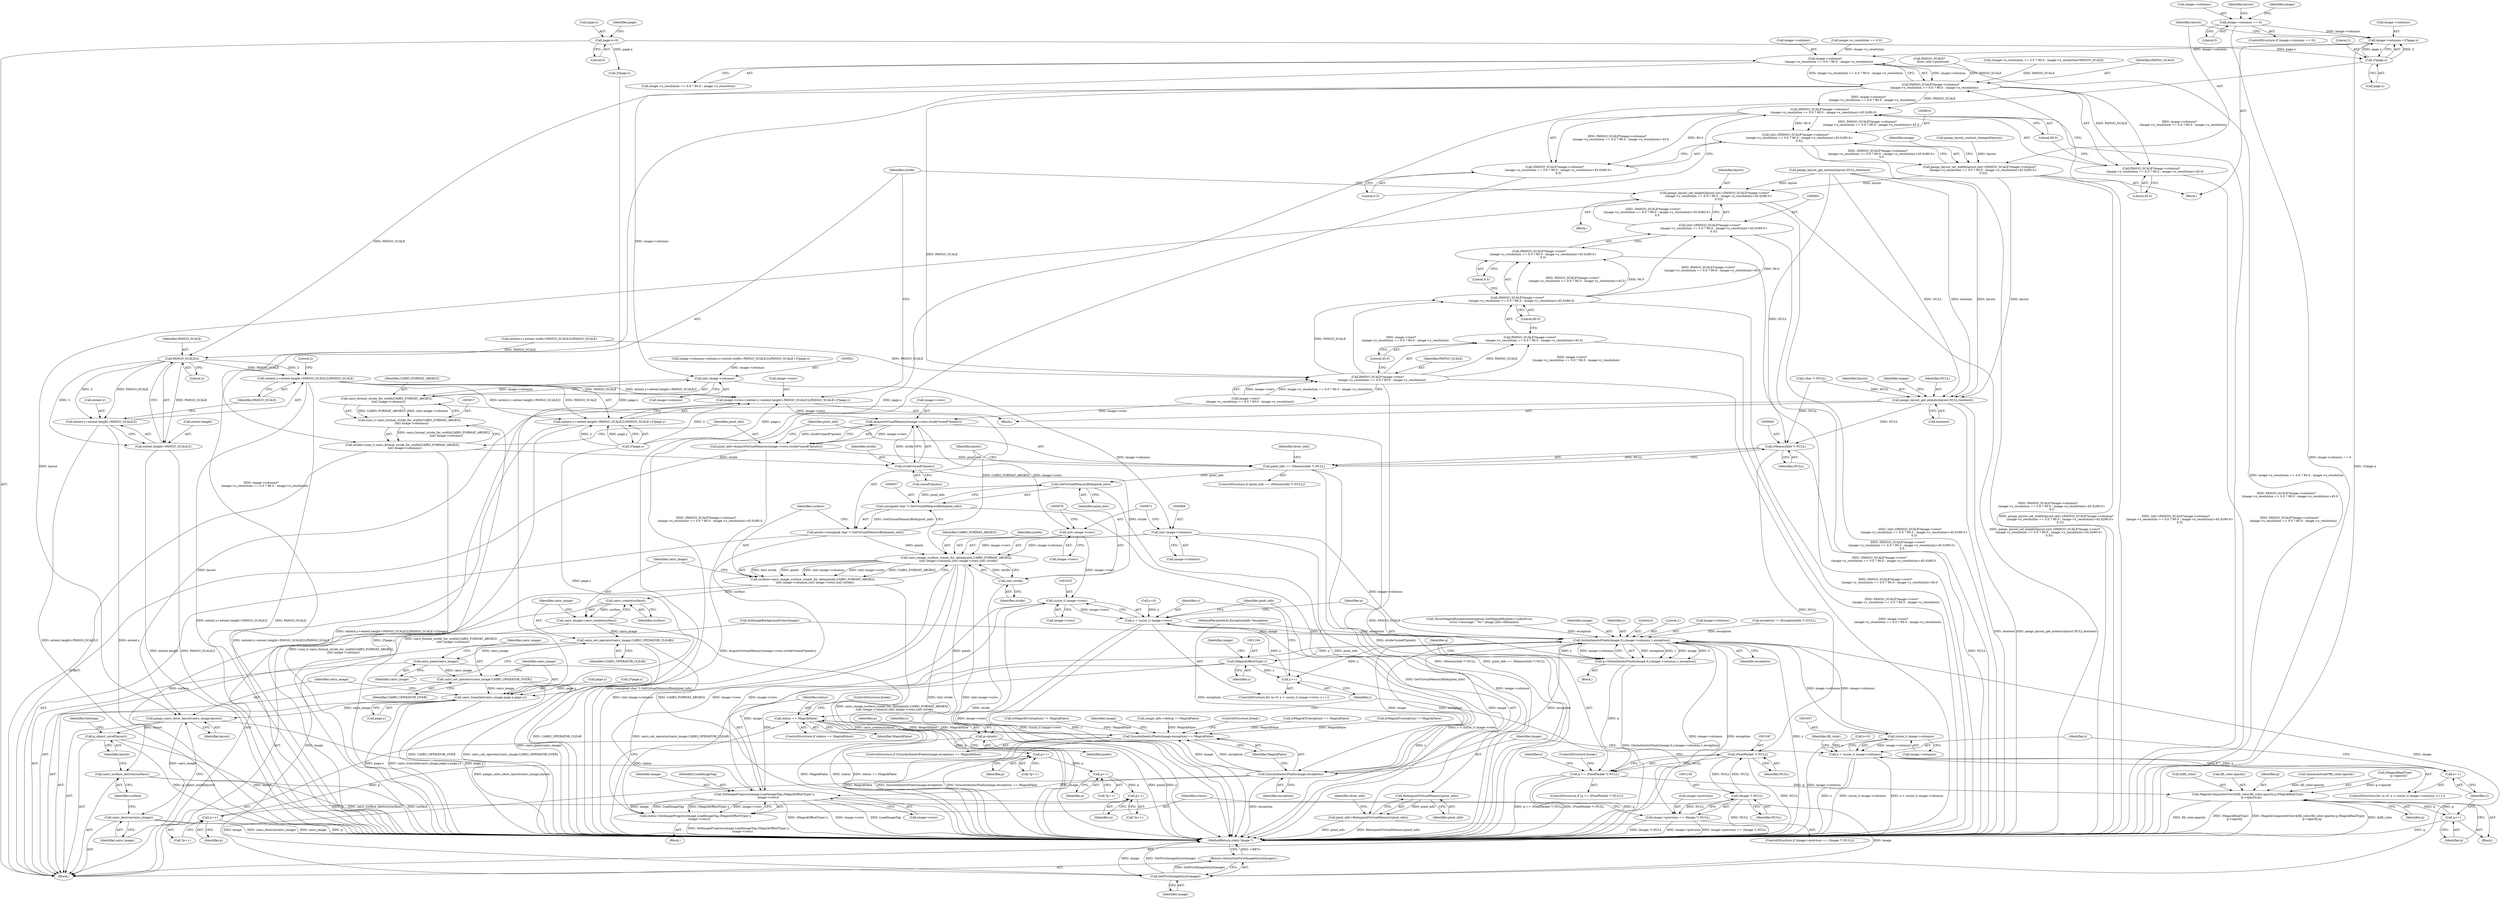 digraph "0_ImageMagick_f6e9d0d9955e85bdd7540b251cd50d598dacc5e6_42@pointer" {
"1000807" [label="(Call,image->columns-=2*page.x)"];
"1000811" [label="(Call,2*page.x)"];
"1000744" [label="(Call,page.x=0)"];
"1000771" [label="(Call,image->columns == 0)"];
"1000825" [label="(Call,image->columns*\n        (image->x_resolution == 0.0 ? 90.0 : image->x_resolution))"];
"1000823" [label="(Call,PANGO_SCALE*image->columns*\n        (image->x_resolution == 0.0 ? 90.0 : image->x_resolution))"];
"1000821" [label="(Call,(PANGO_SCALE*image->columns*\n        (image->x_resolution == 0.0 ? 90.0 : image->x_resolution)+45.0)/90.0)"];
"1000818" [label="(Call,(int) ((PANGO_SCALE*image->columns*\n        (image->x_resolution == 0.0 ? 90.0 : image->x_resolution)+45.0)/90.0+\n        0.5))"];
"1000816" [label="(Call,pango_layout_set_width(layout,(int) ((PANGO_SCALE*image->columns*\n        (image->x_resolution == 0.0 ? 90.0 : image->x_resolution)+45.0)/90.0+\n        0.5)))"];
"1000849" [label="(Call,pango_layout_get_extents(layout,NULL,&extent))"];
"1000939" [label="(Call,(MemoryInfo *) NULL)"];
"1000937" [label="(Call,pixel_info == (MemoryInfo *) NULL)"];
"1000958" [label="(Call,GetVirtualMemoryBlob(pixel_info))"];
"1000956" [label="(Call,(unsigned char *) GetVirtualMemoryBlob(pixel_info))"];
"1000954" [label="(Call,pixels=(unsigned char *) GetVirtualMemoryBlob(pixel_info))"];
"1000962" [label="(Call,cairo_image_surface_create_for_data(pixels,CAIRO_FORMAT_ARGB32,\n    (int) image->columns,(int) image->rows,(int) stride))"];
"1000960" [label="(Call,surface=cairo_image_surface_create_for_data(pixels,CAIRO_FORMAT_ARGB32,\n    (int) image->columns,(int) image->rows,(int) stride))"];
"1000980" [label="(Call,cairo_create(surface))"];
"1000978" [label="(Call,cairo_image=cairo_create(surface))"];
"1000982" [label="(Call,cairo_set_operator(cairo_image,CAIRO_OPERATOR_CLEAR))"];
"1000985" [label="(Call,cairo_paint(cairo_image))"];
"1000987" [label="(Call,cairo_set_operator(cairo_image,CAIRO_OPERATOR_OVER))"];
"1000990" [label="(Call,cairo_translate(cairo_image,page.x,page.y))"];
"1000998" [label="(Call,pango_cairo_show_layout(cairo_image,layout))"];
"1001001" [label="(Call,cairo_destroy(cairo_image))"];
"1001005" [label="(Call,g_object_unref(layout))"];
"1001003" [label="(Call,cairo_surface_destroy(surface))"];
"1001013" [label="(Call,p=pixels)"];
"1001071" [label="(Call,p++)"];
"1001079" [label="(Call,p++)"];
"1001087" [label="(Call,p++)"];
"1001097" [label="(Call,p++)"];
"1001176" [label="(Call,RelinquishVirtualMemory(pixel_info))"];
"1001174" [label="(Call,pixel_info=RelinquishVirtualMemory(pixel_info))"];
"1001046" [label="(Call,(PixelPacket *) NULL)"];
"1001044" [label="(Call,q == (PixelPacket *) NULL)"];
"1001127" [label="(Call,MagickCompositeOver(&fill_color,fill_color.opacity,q,(MagickRealType)\n        q->opacity,q))"];
"1001140" [label="(Call,q++)"];
"1001154" [label="(Call,(Image *) NULL)"];
"1001150" [label="(Call,image->previous == (Image *) NULL)"];
"1000888" [label="(Call,pango_layout_set_height(layout,(int) ((PANGO_SCALE*image->rows*\n         (image->y_resolution == 0.0 ? 90.0 : image->y_resolution)+45.0)/90.0+\n         0.5)))"];
"1000820" [label="(Call,(PANGO_SCALE*image->columns*\n        (image->x_resolution == 0.0 ? 90.0 : image->x_resolution)+45.0)/90.0+\n        0.5)"];
"1000822" [label="(Call,PANGO_SCALE*image->columns*\n        (image->x_resolution == 0.0 ? 90.0 : image->x_resolution)+45.0)"];
"1000868" [label="(Call,PANGO_SCALE/2)"];
"1000859" [label="(Call,(extent.y+extent.height+PANGO_SCALE/2)/PANGO_SCALE)"];
"1000854" [label="(Call,image->rows=(extent.y+extent.height+PANGO_SCALE/2)/PANGO_SCALE+2*page.y)"];
"1000927" [label="(Call,AcquireVirtualMemory(image->rows,stride*sizeof(*pixels)))"];
"1000925" [label="(Call,pixel_info=AcquireVirtualMemory(image->rows,stride*sizeof(*pixels)))"];
"1000970" [label="(Call,(int) image->rows)"];
"1001022" [label="(Call,(ssize_t) image->rows)"];
"1001020" [label="(Call,y < (ssize_t) image->rows)"];
"1001034" [label="(Call,GetAuthenticPixels(image,0,y,image->columns,1,exception))"];
"1001027" [label="(Call,y++)"];
"1001032" [label="(Call,q=GetAuthenticPixels(image,0,y,image->columns,1,exception))"];
"1001056" [label="(Call,(ssize_t) image->columns)"];
"1001054" [label="(Call,x < (ssize_t) image->columns)"];
"1001061" [label="(Call,x++)"];
"1001144" [label="(Call,SyncAuthenticPixels(image,exception))"];
"1001143" [label="(Call,SyncAuthenticPixels(image,exception) == MagickFalse)"];
"1001170" [label="(Call,status == MagickFalse)"];
"1001160" [label="(Call,SetImageProgress(image,LoadImageTag,(MagickOffsetType) y,\n        image->rows))"];
"1001158" [label="(Call,status=SetImageProgress(image,LoadImageTag,(MagickOffsetType) y,\n        image->rows))"];
"1001187" [label="(Call,GetFirstImageInList(image))"];
"1001186" [label="(Return,return(GetFirstImageInList(image));)"];
"1001163" [label="(Call,(MagickOffsetType) y)"];
"1000858" [label="(Call,(extent.y+extent.height+PANGO_SCALE/2)/PANGO_SCALE+2*page.y)"];
"1000860" [label="(Call,extent.y+extent.height+PANGO_SCALE/2)"];
"1000864" [label="(Call,extent.height+PANGO_SCALE/2)"];
"1000895" [label="(Call,PANGO_SCALE*image->rows*\n         (image->y_resolution == 0.0 ? 90.0 : image->y_resolution))"];
"1000893" [label="(Call,(PANGO_SCALE*image->rows*\n         (image->y_resolution == 0.0 ? 90.0 : image->y_resolution)+45.0)/90.0)"];
"1000890" [label="(Call,(int) ((PANGO_SCALE*image->rows*\n         (image->y_resolution == 0.0 ? 90.0 : image->y_resolution)+45.0)/90.0+\n         0.5))"];
"1000892" [label="(Call,(PANGO_SCALE*image->rows*\n         (image->y_resolution == 0.0 ? 90.0 : image->y_resolution)+45.0)/90.0+\n         0.5)"];
"1000894" [label="(Call,PANGO_SCALE*image->rows*\n         (image->y_resolution == 0.0 ? 90.0 : image->y_resolution)+45.0)"];
"1000920" [label="(Call,(int) image->columns)"];
"1000918" [label="(Call,cairo_format_stride_for_width(CAIRO_FORMAT_ARGB32,\n    (int) image->columns))"];
"1000916" [label="(Call,(size_t) cairo_format_stride_for_width(CAIRO_FORMAT_ARGB32,\n    (int) image->columns))"];
"1000914" [label="(Call,stride=(size_t) cairo_format_stride_for_width(CAIRO_FORMAT_ARGB32,\n    (int) image->columns))"];
"1000931" [label="(Call,stride*sizeof(*pixels))"];
"1000975" [label="(Call,(int) stride)"];
"1000965" [label="(Call,(int) image->columns)"];
"1000919" [label="(Identifier,CAIRO_FORMAT_ARGB32)"];
"1000977" [label="(Identifier,stride)"];
"1000509" [label="(Call,IsMagickTrue(option) != MagickFalse)"];
"1000990" [label="(Call,cairo_translate(cairo_image,page.x,page.y))"];
"1001006" [label="(Identifier,layout)"];
"1001159" [label="(Identifier,status)"];
"1000965" [label="(Call,(int) image->columns)"];
"1001098" [label="(Identifier,p)"];
"1001144" [label="(Call,SyncAuthenticPixels(image,exception))"];
"1001130" [label="(Call,fill_color.opacity)"];
"1000671" [label="(Call,PANGO_SCALE*\n        draw_info->pointsize)"];
"1000944" [label="(Identifier,draw_info)"];
"1000817" [label="(Identifier,layout)"];
"1001072" [label="(Identifier,p)"];
"1000858" [label="(Call,(extent.y+extent.height+PANGO_SCALE/2)/PANGO_SCALE+2*page.y)"];
"1000839" [label="(Literal,45.0)"];
"1000855" [label="(Call,image->rows)"];
"1000920" [label="(Call,(int) image->columns)"];
"1000861" [label="(Call,extent.y)"];
"1000726" [label="(Call,ThrowMagickException(exception,GetMagickModule(),CoderError,\n          error->message,\"`%s'\",image_info->filename))"];
"1001171" [label="(Identifier,status)"];
"1001161" [label="(Identifier,image)"];
"1001177" [label="(Identifier,pixel_info)"];
"1001175" [label="(Identifier,pixel_info)"];
"1001078" [label="(Call,*p++)"];
"1000850" [label="(Identifier,layout)"];
"1000982" [label="(Call,cairo_set_operator(cairo_image,CAIRO_OPERATOR_CLEAR))"];
"1000992" [label="(Call,page.x)"];
"1000822" [label="(Call,PANGO_SCALE*image->columns*\n        (image->x_resolution == 0.0 ? 90.0 : image->x_resolution)+45.0)"];
"1000956" [label="(Call,(unsigned char *) GetVirtualMemoryBlob(pixel_info))"];
"1000818" [label="(Call,(int) ((PANGO_SCALE*image->columns*\n        (image->x_resolution == 0.0 ? 90.0 : image->x_resolution)+45.0)/90.0+\n        0.5))"];
"1000958" [label="(Call,GetVirtualMemoryBlob(pixel_info))"];
"1001002" [label="(Identifier,cairo_image)"];
"1001063" [label="(Block,)"];
"1000893" [label="(Call,(PANGO_SCALE*image->rows*\n         (image->y_resolution == 0.0 ? 90.0 : image->y_resolution)+45.0)/90.0)"];
"1001035" [label="(Identifier,image)"];
"1000800" [label="(Call,2*page.x)"];
"1000821" [label="(Call,(PANGO_SCALE*image->columns*\n        (image->x_resolution == 0.0 ? 90.0 : image->x_resolution)+45.0)/90.0)"];
"1000985" [label="(Call,cairo_paint(cairo_image))"];
"1000873" [label="(Literal,2)"];
"1001157" [label="(Block,)"];
"1001046" [label="(Call,(PixelPacket *) NULL)"];
"1001133" [label="(Identifier,q)"];
"1000811" [label="(Call,2*page.x)"];
"1001024" [label="(Call,image->rows)"];
"1001014" [label="(Identifier,p)"];
"1001013" [label="(Call,p=pixels)"];
"1000772" [label="(Call,image->columns)"];
"1001037" [label="(Identifier,y)"];
"1001140" [label="(Call,q++)"];
"1000983" [label="(Identifier,cairo_image)"];
"1000922" [label="(Call,image->columns)"];
"1000897" [label="(Call,image->rows*\n         (image->y_resolution == 0.0 ? 90.0 : image->y_resolution))"];
"1001142" [label="(ControlStructure,if (SyncAuthenticPixels(image,exception) == MagickFalse))"];
"1001170" [label="(Call,status == MagickFalse)"];
"1001179" [label="(Identifier,draw_info)"];
"1001166" [label="(Call,image->rows)"];
"1001103" [label="(Call,QuantumScale*fill_color.opacity)"];
"1000911" [label="(Literal,45.0)"];
"1001160" [label="(Call,SetImageProgress(image,LoadImageTag,(MagickOffsetType) y,\n        image->rows))"];
"1000962" [label="(Call,cairo_image_surface_create_for_data(pixels,CAIRO_FORMAT_ARGB32,\n    (int) image->columns,(int) image->rows,(int) stride))"];
"1001021" [label="(Identifier,y)"];
"1001036" [label="(Literal,0)"];
"1001020" [label="(Call,y < (ssize_t) image->rows)"];
"1001096" [label="(Call,*p++)"];
"1000890" [label="(Call,(int) ((PANGO_SCALE*image->rows*\n         (image->y_resolution == 0.0 ? 90.0 : image->y_resolution)+45.0)/90.0+\n         0.5))"];
"1000967" [label="(Call,image->columns)"];
"1001151" [label="(Call,image->previous)"];
"1000883" [label="(Call,2*page.y)"];
"1001022" [label="(Call,(ssize_t) image->rows)"];
"1000787" [label="(Call,(extent.x+extent.width+PANGO_SCALE/2)/PANGO_SCALE)"];
"1000816" [label="(Call,pango_layout_set_width(layout,(int) ((PANGO_SCALE*image->columns*\n        (image->x_resolution == 0.0 ? 90.0 : image->x_resolution)+45.0)/90.0+\n        0.5)))"];
"1001011" [label="(Call,SetImageBackgroundColor(image))"];
"1001052" [label="(Identifier,x)"];
"1000918" [label="(Call,cairo_format_stride_for_width(CAIRO_FORMAT_ARGB32,\n    (int) image->columns))"];
"1000848" [label="(Block,)"];
"1001008" [label="(Identifier,fontmap)"];
"1000955" [label="(Identifier,pixels)"];
"1001087" [label="(Call,p++)"];
"1001049" [label="(ControlStructure,break;)"];
"1001186" [label="(Return,return(GetFirstImageInList(image));)"];
"1000964" [label="(Identifier,CAIRO_FORMAT_ARGB32)"];
"1000872" [label="(Call,2*page.y)"];
"1001051" [label="(Call,x=0)"];
"1000925" [label="(Call,pixel_info=AcquireVirtualMemory(image->rows,stride*sizeof(*pixels)))"];
"1000852" [label="(Call,&extent)"];
"1000959" [label="(Identifier,pixel_info)"];
"1001172" [label="(Identifier,MagickFalse)"];
"1000869" [label="(Identifier,PANGO_SCALE)"];
"1001079" [label="(Call,p++)"];
"1001174" [label="(Call,pixel_info=RelinquishVirtualMemory(pixel_info))"];
"1001018" [label="(Identifier,y)"];
"1000933" [label="(Call,sizeof(*pixels))"];
"1000807" [label="(Call,image->columns-=2*page.x)"];
"1001134" [label="(Call,(MagickRealType)\n        q->opacity)"];
"1000778" [label="(Identifier,layout)"];
"1000830" [label="(Call,image->x_resolution == 0.0)"];
"1000748" [label="(Literal,0)"];
"1000889" [label="(Identifier,layout)"];
"1000854" [label="(Call,image->rows=(extent.y+extent.height+PANGO_SCALE/2)/PANGO_SCALE+2*page.y)"];
"1000941" [label="(Identifier,NULL)"];
"1000926" [label="(Identifier,pixel_info)"];
"1000914" [label="(Call,stride=(size_t) cairo_format_stride_for_width(CAIRO_FORMAT_ARGB32,\n    (int) image->columns))"];
"1001187" [label="(Call,GetFirstImageInList(image))"];
"1000849" [label="(Call,pango_layout_get_extents(layout,NULL,&extent))"];
"1000987" [label="(Call,cairo_set_operator(cairo_image,CAIRO_OPERATOR_OVER))"];
"1001028" [label="(Identifier,y)"];
"1000845" [label="(Identifier,image)"];
"1000859" [label="(Call,(extent.y+extent.height+PANGO_SCALE/2)/PANGO_SCALE)"];
"1000894" [label="(Call,PANGO_SCALE*image->rows*\n         (image->y_resolution == 0.0 ? 90.0 : image->y_resolution)+45.0)"];
"1000870" [label="(Literal,2)"];
"1001080" [label="(Identifier,p)"];
"1000961" [label="(Identifier,surface)"];
"1001165" [label="(Identifier,y)"];
"1000490" [label="(Call,IsMagickTrue(option) != MagickFalse)"];
"1000771" [label="(Call,image->columns == 0)"];
"1000938" [label="(Identifier,pixel_info)"];
"1001062" [label="(Identifier,x)"];
"1000936" [label="(ControlStructure,if (pixel_info == (MemoryInfo *) NULL))"];
"1001033" [label="(Identifier,q)"];
"1000813" [label="(Call,page.x)"];
"1000998" [label="(Call,pango_cairo_show_layout(cairo_image,layout))"];
"1001147" [label="(Identifier,MagickFalse)"];
"1001003" [label="(Call,cairo_surface_destroy(surface))"];
"1001163" [label="(Call,(MagickOffsetType) y)"];
"1001189" [label="(MethodReturn,static Image *)"];
"1001152" [label="(Identifier,image)"];
"1000840" [label="(Literal,90.0)"];
"1000111" [label="(MethodParameterIn,ExceptionInfo *exception)"];
"1001004" [label="(Identifier,surface)"];
"1000856" [label="(Identifier,image)"];
"1001050" [label="(ControlStructure,for (x=0; x < (ssize_t) image->columns; x++))"];
"1000963" [label="(Identifier,pixels)"];
"1000742" [label="(Call,pango_layout_context_changed(layout))"];
"1001150" [label="(Call,image->previous == (Image *) NULL)"];
"1000995" [label="(Call,page.y)"];
"1001067" [label="(Identifier,fill_color)"];
"1001055" [label="(Identifier,x)"];
"1000915" [label="(Identifier,stride)"];
"1001146" [label="(Identifier,exception)"];
"1001058" [label="(Call,image->columns)"];
"1000829" [label="(Call,image->x_resolution == 0.0 ? 90.0 : image->x_resolution)"];
"1000984" [label="(Identifier,CAIRO_OPERATOR_CLEAR)"];
"1000148" [label="(Call,image_info->debug != MagickFalse)"];
"1001045" [label="(Identifier,q)"];
"1000777" [label="(Call,pango_layout_get_extents(layout,NULL,&extent))"];
"1000782" [label="(Call,image->columns=(extent.x+extent.width+PANGO_SCALE/2)/PANGO_SCALE+2*page.x)"];
"1000939" [label="(Call,(MemoryInfo *) NULL)"];
"1000744" [label="(Call,page.x=0)"];
"1000888" [label="(Call,pango_layout_set_height(layout,(int) ((PANGO_SCALE*image->rows*\n         (image->y_resolution == 0.0 ? 90.0 : image->y_resolution)+45.0)/90.0+\n         0.5)))"];
"1000975" [label="(Call,(int) stride)"];
"1000826" [label="(Call,image->columns)"];
"1000860" [label="(Call,extent.y+extent.height+PANGO_SCALE/2)"];
"1000841" [label="(Literal,0.5)"];
"1000988" [label="(Identifier,cairo_image)"];
"1000931" [label="(Call,stride*sizeof(*pixels))"];
"1000937" [label="(Call,pixel_info == (MemoryInfo *) NULL)"];
"1001015" [label="(Identifier,pixels)"];
"1000999" [label="(Identifier,cairo_image)"];
"1000809" [label="(Identifier,image)"];
"1001128" [label="(Call,&fill_color)"];
"1000864" [label="(Call,extent.height+PANGO_SCALE/2)"];
"1001056" [label="(Call,(ssize_t) image->columns)"];
"1001048" [label="(Identifier,NULL)"];
"1000896" [label="(Identifier,PANGO_SCALE)"];
"1001176" [label="(Call,RelinquishVirtualMemory(pixel_info))"];
"1001041" [label="(Literal,1)"];
"1000932" [label="(Identifier,stride)"];
"1001054" [label="(Call,x < (ssize_t) image->columns)"];
"1001086" [label="(Call,*p++)"];
"1000745" [label="(Call,page.x)"];
"1001127" [label="(Call,MagickCompositeOver(&fill_color,fill_color.opacity,q,(MagickRealType)\n        q->opacity,q))"];
"1000825" [label="(Call,image->columns*\n        (image->x_resolution == 0.0 ? 90.0 : image->x_resolution))"];
"1001027" [label="(Call,y++)"];
"1001148" [label="(ControlStructure,break;)"];
"1001042" [label="(Identifier,exception)"];
"1000865" [label="(Call,extent.height)"];
"1000912" [label="(Literal,90.0)"];
"1001038" [label="(Call,image->columns)"];
"1000981" [label="(Identifier,surface)"];
"1000759" [label="(Call,(char *) NULL)"];
"1000916" [label="(Call,(size_t) cairo_format_stride_for_width(CAIRO_FORMAT_ARGB32,\n    (int) image->columns))"];
"1001061" [label="(Call,x++)"];
"1000989" [label="(Identifier,CAIRO_OPERATOR_OVER)"];
"1000972" [label="(Call,image->rows)"];
"1000913" [label="(Literal,0.5)"];
"1001141" [label="(Identifier,q)"];
"1000960" [label="(Call,surface=cairo_image_surface_create_for_data(pixels,CAIRO_FORMAT_ARGB32,\n    (int) image->columns,(int) image->rows,(int) stride))"];
"1001017" [label="(Call,y=0)"];
"1001034" [label="(Call,GetAuthenticPixels(image,0,y,image->columns,1,exception))"];
"1000576" [label="(Call,(image->x_resolution == 0.0 ? 90.0 : image->x_resolution)*PANGO_SCALE)"];
"1000868" [label="(Call,PANGO_SCALE/2)"];
"1001071" [label="(Call,p++)"];
"1001032" [label="(Call,q=GetAuthenticPixels(image,0,y,image->columns,1,exception))"];
"1000775" [label="(Literal,0)"];
"1000851" [label="(Identifier,NULL)"];
"1000694" [label="(Call,IsMagickTrue(option) == MagickFalse)"];
"1001169" [label="(ControlStructure,if (status == MagickFalse))"];
"1000970" [label="(Call,(int) image->rows)"];
"1001156" [label="(Identifier,NULL)"];
"1000751" [label="(Identifier,page)"];
"1000871" [label="(Identifier,PANGO_SCALE)"];
"1001158" [label="(Call,status=SetImageProgress(image,LoadImageTag,(MagickOffsetType) y,\n        image->rows))"];
"1000824" [label="(Identifier,PANGO_SCALE)"];
"1001005" [label="(Call,g_object_unref(layout))"];
"1000820" [label="(Call,(PANGO_SCALE*image->columns*\n        (image->x_resolution == 0.0 ? 90.0 : image->x_resolution)+45.0)/90.0+\n        0.5)"];
"1001029" [label="(Block,)"];
"1001001" [label="(Call,cairo_destroy(cairo_image))"];
"1001145" [label="(Identifier,image)"];
"1000954" [label="(Call,pixels=(unsigned char *) GetVirtualMemoryBlob(pixel_info))"];
"1000892" [label="(Call,(PANGO_SCALE*image->rows*\n         (image->y_resolution == 0.0 ? 90.0 : image->y_resolution)+45.0)/90.0+\n         0.5)"];
"1001088" [label="(Identifier,p)"];
"1001154" [label="(Call,(Image *) NULL)"];
"1001139" [label="(Identifier,q)"];
"1000878" [label="(Block,)"];
"1000895" [label="(Call,PANGO_SCALE*image->rows*\n         (image->y_resolution == 0.0 ? 90.0 : image->y_resolution))"];
"1000927" [label="(Call,AcquireVirtualMemory(image->rows,stride*sizeof(*pixels)))"];
"1001173" [label="(ControlStructure,break;)"];
"1000112" [label="(Block,)"];
"1000991" [label="(Identifier,cairo_image)"];
"1000986" [label="(Identifier,cairo_image)"];
"1001162" [label="(Identifier,LoadImageTag)"];
"1001097" [label="(Call,p++)"];
"1000163" [label="(Call,exception != (ExceptionInfo *) NULL)"];
"1001043" [label="(ControlStructure,if (q == (PixelPacket *) NULL))"];
"1000979" [label="(Identifier,cairo_image)"];
"1001000" [label="(Identifier,layout)"];
"1001016" [label="(ControlStructure,for (y=0; y < (ssize_t) image->rows; y++))"];
"1000808" [label="(Call,image->columns)"];
"1000806" [label="(Block,)"];
"1000823" [label="(Call,PANGO_SCALE*image->columns*\n        (image->x_resolution == 0.0 ? 90.0 : image->x_resolution))"];
"1001143" [label="(Call,SyncAuthenticPixels(image,exception) == MagickFalse)"];
"1000928" [label="(Call,image->rows)"];
"1000812" [label="(Literal,2)"];
"1000978" [label="(Call,cairo_image=cairo_create(surface))"];
"1001167" [label="(Identifier,image)"];
"1001188" [label="(Identifier,image)"];
"1001044" [label="(Call,q == (PixelPacket *) NULL)"];
"1001149" [label="(ControlStructure,if (image->previous == (Image *) NULL))"];
"1000980" [label="(Call,cairo_create(surface))"];
"1000770" [label="(ControlStructure,if (image->columns == 0))"];
"1001070" [label="(Call,*p++)"];
"1000807" -> "1000806"  [label="AST: "];
"1000807" -> "1000811"  [label="CFG: "];
"1000808" -> "1000807"  [label="AST: "];
"1000811" -> "1000807"  [label="AST: "];
"1000817" -> "1000807"  [label="CFG: "];
"1000807" -> "1001189"  [label="DDG: 2*page.x"];
"1000811" -> "1000807"  [label="DDG: 2"];
"1000811" -> "1000807"  [label="DDG: page.x"];
"1000771" -> "1000807"  [label="DDG: image->columns"];
"1000807" -> "1000825"  [label="DDG: image->columns"];
"1000811" -> "1000813"  [label="CFG: "];
"1000812" -> "1000811"  [label="AST: "];
"1000813" -> "1000811"  [label="AST: "];
"1000744" -> "1000811"  [label="DDG: page.x"];
"1000811" -> "1000990"  [label="DDG: page.x"];
"1000744" -> "1000112"  [label="AST: "];
"1000744" -> "1000748"  [label="CFG: "];
"1000745" -> "1000744"  [label="AST: "];
"1000748" -> "1000744"  [label="AST: "];
"1000751" -> "1000744"  [label="CFG: "];
"1000744" -> "1000800"  [label="DDG: page.x"];
"1000771" -> "1000770"  [label="AST: "];
"1000771" -> "1000775"  [label="CFG: "];
"1000772" -> "1000771"  [label="AST: "];
"1000775" -> "1000771"  [label="AST: "];
"1000778" -> "1000771"  [label="CFG: "];
"1000809" -> "1000771"  [label="CFG: "];
"1000771" -> "1001189"  [label="DDG: image->columns == 0"];
"1000825" -> "1000823"  [label="AST: "];
"1000825" -> "1000829"  [label="CFG: "];
"1000826" -> "1000825"  [label="AST: "];
"1000829" -> "1000825"  [label="AST: "];
"1000823" -> "1000825"  [label="CFG: "];
"1000825" -> "1001189"  [label="DDG: image->x_resolution == 0.0 ? 90.0 : image->x_resolution"];
"1000825" -> "1000823"  [label="DDG: image->columns"];
"1000825" -> "1000823"  [label="DDG: image->x_resolution == 0.0 ? 90.0 : image->x_resolution"];
"1000830" -> "1000825"  [label="DDG: image->x_resolution"];
"1000825" -> "1000920"  [label="DDG: image->columns"];
"1000823" -> "1000822"  [label="AST: "];
"1000824" -> "1000823"  [label="AST: "];
"1000839" -> "1000823"  [label="CFG: "];
"1000823" -> "1001189"  [label="DDG: image->columns*\n        (image->x_resolution == 0.0 ? 90.0 : image->x_resolution)"];
"1000823" -> "1000821"  [label="DDG: PANGO_SCALE"];
"1000823" -> "1000821"  [label="DDG: image->columns*\n        (image->x_resolution == 0.0 ? 90.0 : image->x_resolution)"];
"1000823" -> "1000822"  [label="DDG: PANGO_SCALE"];
"1000823" -> "1000822"  [label="DDG: image->columns*\n        (image->x_resolution == 0.0 ? 90.0 : image->x_resolution)"];
"1000671" -> "1000823"  [label="DDG: PANGO_SCALE"];
"1000576" -> "1000823"  [label="DDG: PANGO_SCALE"];
"1000823" -> "1000868"  [label="DDG: PANGO_SCALE"];
"1000823" -> "1000895"  [label="DDG: PANGO_SCALE"];
"1000821" -> "1000820"  [label="AST: "];
"1000821" -> "1000840"  [label="CFG: "];
"1000822" -> "1000821"  [label="AST: "];
"1000840" -> "1000821"  [label="AST: "];
"1000841" -> "1000821"  [label="CFG: "];
"1000821" -> "1001189"  [label="DDG: PANGO_SCALE*image->columns*\n        (image->x_resolution == 0.0 ? 90.0 : image->x_resolution)+45.0"];
"1000821" -> "1000818"  [label="DDG: PANGO_SCALE*image->columns*\n        (image->x_resolution == 0.0 ? 90.0 : image->x_resolution)+45.0"];
"1000821" -> "1000818"  [label="DDG: 90.0"];
"1000821" -> "1000820"  [label="DDG: PANGO_SCALE*image->columns*\n        (image->x_resolution == 0.0 ? 90.0 : image->x_resolution)+45.0"];
"1000821" -> "1000820"  [label="DDG: 90.0"];
"1000818" -> "1000816"  [label="AST: "];
"1000818" -> "1000820"  [label="CFG: "];
"1000819" -> "1000818"  [label="AST: "];
"1000820" -> "1000818"  [label="AST: "];
"1000816" -> "1000818"  [label="CFG: "];
"1000818" -> "1001189"  [label="DDG: (PANGO_SCALE*image->columns*\n        (image->x_resolution == 0.0 ? 90.0 : image->x_resolution)+45.0)/90.0+\n        0.5"];
"1000818" -> "1000816"  [label="DDG: (PANGO_SCALE*image->columns*\n        (image->x_resolution == 0.0 ? 90.0 : image->x_resolution)+45.0)/90.0+\n        0.5"];
"1000816" -> "1000806"  [label="AST: "];
"1000817" -> "1000816"  [label="AST: "];
"1000845" -> "1000816"  [label="CFG: "];
"1000816" -> "1001189"  [label="DDG: pango_layout_set_width(layout,(int) ((PANGO_SCALE*image->columns*\n        (image->x_resolution == 0.0 ? 90.0 : image->x_resolution)+45.0)/90.0+\n        0.5))"];
"1000816" -> "1001189"  [label="DDG: (int) ((PANGO_SCALE*image->columns*\n        (image->x_resolution == 0.0 ? 90.0 : image->x_resolution)+45.0)/90.0+\n        0.5)"];
"1000742" -> "1000816"  [label="DDG: layout"];
"1000816" -> "1000849"  [label="DDG: layout"];
"1000816" -> "1000888"  [label="DDG: layout"];
"1000849" -> "1000848"  [label="AST: "];
"1000849" -> "1000852"  [label="CFG: "];
"1000850" -> "1000849"  [label="AST: "];
"1000851" -> "1000849"  [label="AST: "];
"1000852" -> "1000849"  [label="AST: "];
"1000856" -> "1000849"  [label="CFG: "];
"1000849" -> "1001189"  [label="DDG: pango_layout_get_extents(layout,NULL,&extent)"];
"1000849" -> "1001189"  [label="DDG: &extent"];
"1000777" -> "1000849"  [label="DDG: layout"];
"1000777" -> "1000849"  [label="DDG: NULL"];
"1000777" -> "1000849"  [label="DDG: &extent"];
"1000759" -> "1000849"  [label="DDG: NULL"];
"1000849" -> "1000939"  [label="DDG: NULL"];
"1000849" -> "1000998"  [label="DDG: layout"];
"1000939" -> "1000937"  [label="AST: "];
"1000939" -> "1000941"  [label="CFG: "];
"1000940" -> "1000939"  [label="AST: "];
"1000941" -> "1000939"  [label="AST: "];
"1000937" -> "1000939"  [label="CFG: "];
"1000939" -> "1001189"  [label="DDG: NULL"];
"1000939" -> "1000937"  [label="DDG: NULL"];
"1000759" -> "1000939"  [label="DDG: NULL"];
"1000777" -> "1000939"  [label="DDG: NULL"];
"1000939" -> "1001046"  [label="DDG: NULL"];
"1000937" -> "1000936"  [label="AST: "];
"1000938" -> "1000937"  [label="AST: "];
"1000944" -> "1000937"  [label="CFG: "];
"1000955" -> "1000937"  [label="CFG: "];
"1000937" -> "1001189"  [label="DDG: (MemoryInfo *) NULL"];
"1000937" -> "1001189"  [label="DDG: pixel_info == (MemoryInfo *) NULL"];
"1000925" -> "1000937"  [label="DDG: pixel_info"];
"1000937" -> "1000958"  [label="DDG: pixel_info"];
"1000958" -> "1000956"  [label="AST: "];
"1000958" -> "1000959"  [label="CFG: "];
"1000959" -> "1000958"  [label="AST: "];
"1000956" -> "1000958"  [label="CFG: "];
"1000958" -> "1000956"  [label="DDG: pixel_info"];
"1000958" -> "1001176"  [label="DDG: pixel_info"];
"1000956" -> "1000954"  [label="AST: "];
"1000957" -> "1000956"  [label="AST: "];
"1000954" -> "1000956"  [label="CFG: "];
"1000956" -> "1001189"  [label="DDG: GetVirtualMemoryBlob(pixel_info)"];
"1000956" -> "1000954"  [label="DDG: GetVirtualMemoryBlob(pixel_info)"];
"1000954" -> "1000112"  [label="AST: "];
"1000955" -> "1000954"  [label="AST: "];
"1000961" -> "1000954"  [label="CFG: "];
"1000954" -> "1001189"  [label="DDG: (unsigned char *) GetVirtualMemoryBlob(pixel_info)"];
"1000954" -> "1000962"  [label="DDG: pixels"];
"1000962" -> "1000960"  [label="AST: "];
"1000962" -> "1000975"  [label="CFG: "];
"1000963" -> "1000962"  [label="AST: "];
"1000964" -> "1000962"  [label="AST: "];
"1000965" -> "1000962"  [label="AST: "];
"1000970" -> "1000962"  [label="AST: "];
"1000975" -> "1000962"  [label="AST: "];
"1000960" -> "1000962"  [label="CFG: "];
"1000962" -> "1001189"  [label="DDG: (int) image->columns"];
"1000962" -> "1001189"  [label="DDG: CAIRO_FORMAT_ARGB32"];
"1000962" -> "1001189"  [label="DDG: (int) stride"];
"1000962" -> "1001189"  [label="DDG: (int) image->rows"];
"1000962" -> "1000960"  [label="DDG: (int) stride"];
"1000962" -> "1000960"  [label="DDG: pixels"];
"1000962" -> "1000960"  [label="DDG: (int) image->columns"];
"1000962" -> "1000960"  [label="DDG: (int) image->rows"];
"1000962" -> "1000960"  [label="DDG: CAIRO_FORMAT_ARGB32"];
"1000918" -> "1000962"  [label="DDG: CAIRO_FORMAT_ARGB32"];
"1000965" -> "1000962"  [label="DDG: image->columns"];
"1000970" -> "1000962"  [label="DDG: image->rows"];
"1000975" -> "1000962"  [label="DDG: stride"];
"1000962" -> "1001013"  [label="DDG: pixels"];
"1000960" -> "1000112"  [label="AST: "];
"1000961" -> "1000960"  [label="AST: "];
"1000979" -> "1000960"  [label="CFG: "];
"1000960" -> "1001189"  [label="DDG: cairo_image_surface_create_for_data(pixels,CAIRO_FORMAT_ARGB32,\n    (int) image->columns,(int) image->rows,(int) stride)"];
"1000960" -> "1000980"  [label="DDG: surface"];
"1000980" -> "1000978"  [label="AST: "];
"1000980" -> "1000981"  [label="CFG: "];
"1000981" -> "1000980"  [label="AST: "];
"1000978" -> "1000980"  [label="CFG: "];
"1000980" -> "1000978"  [label="DDG: surface"];
"1000980" -> "1001003"  [label="DDG: surface"];
"1000978" -> "1000112"  [label="AST: "];
"1000979" -> "1000978"  [label="AST: "];
"1000983" -> "1000978"  [label="CFG: "];
"1000978" -> "1001189"  [label="DDG: cairo_create(surface)"];
"1000978" -> "1000982"  [label="DDG: cairo_image"];
"1000982" -> "1000112"  [label="AST: "];
"1000982" -> "1000984"  [label="CFG: "];
"1000983" -> "1000982"  [label="AST: "];
"1000984" -> "1000982"  [label="AST: "];
"1000986" -> "1000982"  [label="CFG: "];
"1000982" -> "1001189"  [label="DDG: CAIRO_OPERATOR_CLEAR"];
"1000982" -> "1001189"  [label="DDG: cairo_set_operator(cairo_image,CAIRO_OPERATOR_CLEAR)"];
"1000982" -> "1000985"  [label="DDG: cairo_image"];
"1000985" -> "1000112"  [label="AST: "];
"1000985" -> "1000986"  [label="CFG: "];
"1000986" -> "1000985"  [label="AST: "];
"1000988" -> "1000985"  [label="CFG: "];
"1000985" -> "1001189"  [label="DDG: cairo_paint(cairo_image)"];
"1000985" -> "1000987"  [label="DDG: cairo_image"];
"1000987" -> "1000112"  [label="AST: "];
"1000987" -> "1000989"  [label="CFG: "];
"1000988" -> "1000987"  [label="AST: "];
"1000989" -> "1000987"  [label="AST: "];
"1000991" -> "1000987"  [label="CFG: "];
"1000987" -> "1001189"  [label="DDG: CAIRO_OPERATOR_OVER"];
"1000987" -> "1001189"  [label="DDG: cairo_set_operator(cairo_image,CAIRO_OPERATOR_OVER)"];
"1000987" -> "1000990"  [label="DDG: cairo_image"];
"1000990" -> "1000112"  [label="AST: "];
"1000990" -> "1000995"  [label="CFG: "];
"1000991" -> "1000990"  [label="AST: "];
"1000992" -> "1000990"  [label="AST: "];
"1000995" -> "1000990"  [label="AST: "];
"1000999" -> "1000990"  [label="CFG: "];
"1000990" -> "1001189"  [label="DDG: page.x"];
"1000990" -> "1001189"  [label="DDG: cairo_translate(cairo_image,page.x,page.y)"];
"1000990" -> "1001189"  [label="DDG: page.y"];
"1000800" -> "1000990"  [label="DDG: page.x"];
"1000872" -> "1000990"  [label="DDG: page.y"];
"1000883" -> "1000990"  [label="DDG: page.y"];
"1000990" -> "1000998"  [label="DDG: cairo_image"];
"1000998" -> "1000112"  [label="AST: "];
"1000998" -> "1001000"  [label="CFG: "];
"1000999" -> "1000998"  [label="AST: "];
"1001000" -> "1000998"  [label="AST: "];
"1001002" -> "1000998"  [label="CFG: "];
"1000998" -> "1001189"  [label="DDG: pango_cairo_show_layout(cairo_image,layout)"];
"1000888" -> "1000998"  [label="DDG: layout"];
"1000998" -> "1001001"  [label="DDG: cairo_image"];
"1000998" -> "1001005"  [label="DDG: layout"];
"1001001" -> "1000112"  [label="AST: "];
"1001001" -> "1001002"  [label="CFG: "];
"1001002" -> "1001001"  [label="AST: "];
"1001004" -> "1001001"  [label="CFG: "];
"1001001" -> "1001189"  [label="DDG: cairo_destroy(cairo_image)"];
"1001001" -> "1001189"  [label="DDG: cairo_image"];
"1001005" -> "1000112"  [label="AST: "];
"1001005" -> "1001006"  [label="CFG: "];
"1001006" -> "1001005"  [label="AST: "];
"1001008" -> "1001005"  [label="CFG: "];
"1001005" -> "1001189"  [label="DDG: g_object_unref(layout)"];
"1001005" -> "1001189"  [label="DDG: layout"];
"1001003" -> "1000112"  [label="AST: "];
"1001003" -> "1001004"  [label="CFG: "];
"1001004" -> "1001003"  [label="AST: "];
"1001006" -> "1001003"  [label="CFG: "];
"1001003" -> "1001189"  [label="DDG: cairo_surface_destroy(surface)"];
"1001003" -> "1001189"  [label="DDG: surface"];
"1001013" -> "1000112"  [label="AST: "];
"1001013" -> "1001015"  [label="CFG: "];
"1001014" -> "1001013"  [label="AST: "];
"1001015" -> "1001013"  [label="AST: "];
"1001018" -> "1001013"  [label="CFG: "];
"1001013" -> "1001189"  [label="DDG: pixels"];
"1001013" -> "1001189"  [label="DDG: p"];
"1001013" -> "1001071"  [label="DDG: p"];
"1001071" -> "1001070"  [label="AST: "];
"1001071" -> "1001072"  [label="CFG: "];
"1001072" -> "1001071"  [label="AST: "];
"1001070" -> "1001071"  [label="CFG: "];
"1001097" -> "1001071"  [label="DDG: p"];
"1001071" -> "1001079"  [label="DDG: p"];
"1001079" -> "1001078"  [label="AST: "];
"1001079" -> "1001080"  [label="CFG: "];
"1001080" -> "1001079"  [label="AST: "];
"1001078" -> "1001079"  [label="CFG: "];
"1001079" -> "1001087"  [label="DDG: p"];
"1001087" -> "1001086"  [label="AST: "];
"1001087" -> "1001088"  [label="CFG: "];
"1001088" -> "1001087"  [label="AST: "];
"1001086" -> "1001087"  [label="CFG: "];
"1001087" -> "1001097"  [label="DDG: p"];
"1001097" -> "1001096"  [label="AST: "];
"1001097" -> "1001098"  [label="CFG: "];
"1001098" -> "1001097"  [label="AST: "];
"1001096" -> "1001097"  [label="CFG: "];
"1001097" -> "1001189"  [label="DDG: p"];
"1001176" -> "1001174"  [label="AST: "];
"1001176" -> "1001177"  [label="CFG: "];
"1001177" -> "1001176"  [label="AST: "];
"1001174" -> "1001176"  [label="CFG: "];
"1001176" -> "1001174"  [label="DDG: pixel_info"];
"1001174" -> "1000112"  [label="AST: "];
"1001175" -> "1001174"  [label="AST: "];
"1001179" -> "1001174"  [label="CFG: "];
"1001174" -> "1001189"  [label="DDG: RelinquishVirtualMemory(pixel_info)"];
"1001174" -> "1001189"  [label="DDG: pixel_info"];
"1001046" -> "1001044"  [label="AST: "];
"1001046" -> "1001048"  [label="CFG: "];
"1001047" -> "1001046"  [label="AST: "];
"1001048" -> "1001046"  [label="AST: "];
"1001044" -> "1001046"  [label="CFG: "];
"1001046" -> "1001189"  [label="DDG: NULL"];
"1001046" -> "1001044"  [label="DDG: NULL"];
"1001154" -> "1001046"  [label="DDG: NULL"];
"1001046" -> "1001154"  [label="DDG: NULL"];
"1001044" -> "1001043"  [label="AST: "];
"1001045" -> "1001044"  [label="AST: "];
"1001049" -> "1001044"  [label="CFG: "];
"1001052" -> "1001044"  [label="CFG: "];
"1001044" -> "1001189"  [label="DDG: q"];
"1001044" -> "1001189"  [label="DDG: q == (PixelPacket *) NULL"];
"1001044" -> "1001189"  [label="DDG: (PixelPacket *) NULL"];
"1001032" -> "1001044"  [label="DDG: q"];
"1001044" -> "1001127"  [label="DDG: q"];
"1001127" -> "1001063"  [label="AST: "];
"1001127" -> "1001139"  [label="CFG: "];
"1001128" -> "1001127"  [label="AST: "];
"1001130" -> "1001127"  [label="AST: "];
"1001133" -> "1001127"  [label="AST: "];
"1001134" -> "1001127"  [label="AST: "];
"1001139" -> "1001127"  [label="AST: "];
"1001141" -> "1001127"  [label="CFG: "];
"1001127" -> "1001189"  [label="DDG: fill_color.opacity"];
"1001127" -> "1001189"  [label="DDG: (MagickRealType)\n        q->opacity"];
"1001127" -> "1001189"  [label="DDG: MagickCompositeOver(&fill_color,fill_color.opacity,q,(MagickRealType)\n        q->opacity,q)"];
"1001127" -> "1001189"  [label="DDG: &fill_color"];
"1001103" -> "1001127"  [label="DDG: fill_color.opacity"];
"1001140" -> "1001127"  [label="DDG: q"];
"1001134" -> "1001127"  [label="DDG: q->opacity"];
"1001127" -> "1001140"  [label="DDG: q"];
"1001140" -> "1001063"  [label="AST: "];
"1001140" -> "1001141"  [label="CFG: "];
"1001141" -> "1001140"  [label="AST: "];
"1001062" -> "1001140"  [label="CFG: "];
"1001140" -> "1001189"  [label="DDG: q"];
"1001154" -> "1001150"  [label="AST: "];
"1001154" -> "1001156"  [label="CFG: "];
"1001155" -> "1001154"  [label="AST: "];
"1001156" -> "1001154"  [label="AST: "];
"1001150" -> "1001154"  [label="CFG: "];
"1001154" -> "1001189"  [label="DDG: NULL"];
"1001154" -> "1001150"  [label="DDG: NULL"];
"1001150" -> "1001149"  [label="AST: "];
"1001151" -> "1001150"  [label="AST: "];
"1001159" -> "1001150"  [label="CFG: "];
"1001028" -> "1001150"  [label="CFG: "];
"1001150" -> "1001189"  [label="DDG: (Image *) NULL"];
"1001150" -> "1001189"  [label="DDG: image->previous"];
"1001150" -> "1001189"  [label="DDG: image->previous == (Image *) NULL"];
"1000888" -> "1000878"  [label="AST: "];
"1000888" -> "1000890"  [label="CFG: "];
"1000889" -> "1000888"  [label="AST: "];
"1000890" -> "1000888"  [label="AST: "];
"1000915" -> "1000888"  [label="CFG: "];
"1000888" -> "1001189"  [label="DDG: (int) ((PANGO_SCALE*image->rows*\n         (image->y_resolution == 0.0 ? 90.0 : image->y_resolution)+45.0)/90.0+\n         0.5)"];
"1000888" -> "1001189"  [label="DDG: pango_layout_set_height(layout,(int) ((PANGO_SCALE*image->rows*\n         (image->y_resolution == 0.0 ? 90.0 : image->y_resolution)+45.0)/90.0+\n         0.5))"];
"1000777" -> "1000888"  [label="DDG: layout"];
"1000890" -> "1000888"  [label="DDG: (PANGO_SCALE*image->rows*\n         (image->y_resolution == 0.0 ? 90.0 : image->y_resolution)+45.0)/90.0+\n         0.5"];
"1000820" -> "1000841"  [label="CFG: "];
"1000841" -> "1000820"  [label="AST: "];
"1000820" -> "1001189"  [label="DDG: (PANGO_SCALE*image->columns*\n        (image->x_resolution == 0.0 ? 90.0 : image->x_resolution)+45.0)/90.0"];
"1000822" -> "1000839"  [label="CFG: "];
"1000839" -> "1000822"  [label="AST: "];
"1000840" -> "1000822"  [label="CFG: "];
"1000822" -> "1001189"  [label="DDG: PANGO_SCALE*image->columns*\n        (image->x_resolution == 0.0 ? 90.0 : image->x_resolution)"];
"1000868" -> "1000864"  [label="AST: "];
"1000868" -> "1000870"  [label="CFG: "];
"1000869" -> "1000868"  [label="AST: "];
"1000870" -> "1000868"  [label="AST: "];
"1000864" -> "1000868"  [label="CFG: "];
"1000868" -> "1000859"  [label="DDG: PANGO_SCALE"];
"1000868" -> "1000859"  [label="DDG: 2"];
"1000868" -> "1000860"  [label="DDG: PANGO_SCALE"];
"1000868" -> "1000860"  [label="DDG: 2"];
"1000868" -> "1000864"  [label="DDG: PANGO_SCALE"];
"1000868" -> "1000864"  [label="DDG: 2"];
"1000787" -> "1000868"  [label="DDG: PANGO_SCALE"];
"1000859" -> "1000858"  [label="AST: "];
"1000859" -> "1000871"  [label="CFG: "];
"1000860" -> "1000859"  [label="AST: "];
"1000871" -> "1000859"  [label="AST: "];
"1000873" -> "1000859"  [label="CFG: "];
"1000859" -> "1001189"  [label="DDG: PANGO_SCALE"];
"1000859" -> "1001189"  [label="DDG: extent.y+extent.height+PANGO_SCALE/2"];
"1000859" -> "1000854"  [label="DDG: extent.y+extent.height+PANGO_SCALE/2"];
"1000859" -> "1000854"  [label="DDG: PANGO_SCALE"];
"1000859" -> "1000858"  [label="DDG: extent.y+extent.height+PANGO_SCALE/2"];
"1000859" -> "1000858"  [label="DDG: PANGO_SCALE"];
"1000854" -> "1000848"  [label="AST: "];
"1000854" -> "1000858"  [label="CFG: "];
"1000855" -> "1000854"  [label="AST: "];
"1000858" -> "1000854"  [label="AST: "];
"1000915" -> "1000854"  [label="CFG: "];
"1000854" -> "1001189"  [label="DDG: (extent.y+extent.height+PANGO_SCALE/2)/PANGO_SCALE+2*page.y"];
"1000872" -> "1000854"  [label="DDG: 2"];
"1000872" -> "1000854"  [label="DDG: page.y"];
"1000854" -> "1000927"  [label="DDG: image->rows"];
"1000927" -> "1000925"  [label="AST: "];
"1000927" -> "1000931"  [label="CFG: "];
"1000928" -> "1000927"  [label="AST: "];
"1000931" -> "1000927"  [label="AST: "];
"1000925" -> "1000927"  [label="CFG: "];
"1000927" -> "1001189"  [label="DDG: stride*sizeof(*pixels)"];
"1000927" -> "1000925"  [label="DDG: image->rows"];
"1000927" -> "1000925"  [label="DDG: stride*sizeof(*pixels)"];
"1000897" -> "1000927"  [label="DDG: image->rows"];
"1000931" -> "1000927"  [label="DDG: stride"];
"1000927" -> "1000970"  [label="DDG: image->rows"];
"1000925" -> "1000112"  [label="AST: "];
"1000926" -> "1000925"  [label="AST: "];
"1000938" -> "1000925"  [label="CFG: "];
"1000925" -> "1001189"  [label="DDG: AcquireVirtualMemory(image->rows,stride*sizeof(*pixels))"];
"1000970" -> "1000972"  [label="CFG: "];
"1000971" -> "1000970"  [label="AST: "];
"1000972" -> "1000970"  [label="AST: "];
"1000976" -> "1000970"  [label="CFG: "];
"1000970" -> "1001022"  [label="DDG: image->rows"];
"1001022" -> "1001020"  [label="AST: "];
"1001022" -> "1001024"  [label="CFG: "];
"1001023" -> "1001022"  [label="AST: "];
"1001024" -> "1001022"  [label="AST: "];
"1001020" -> "1001022"  [label="CFG: "];
"1001022" -> "1001189"  [label="DDG: image->rows"];
"1001022" -> "1001020"  [label="DDG: image->rows"];
"1001160" -> "1001022"  [label="DDG: image->rows"];
"1001022" -> "1001160"  [label="DDG: image->rows"];
"1001020" -> "1001016"  [label="AST: "];
"1001021" -> "1001020"  [label="AST: "];
"1001033" -> "1001020"  [label="CFG: "];
"1001175" -> "1001020"  [label="CFG: "];
"1001020" -> "1001189"  [label="DDG: y"];
"1001020" -> "1001189"  [label="DDG: y < (ssize_t) image->rows"];
"1001020" -> "1001189"  [label="DDG: (ssize_t) image->rows"];
"1001027" -> "1001020"  [label="DDG: y"];
"1001017" -> "1001020"  [label="DDG: y"];
"1001020" -> "1001034"  [label="DDG: y"];
"1001034" -> "1001032"  [label="AST: "];
"1001034" -> "1001042"  [label="CFG: "];
"1001035" -> "1001034"  [label="AST: "];
"1001036" -> "1001034"  [label="AST: "];
"1001037" -> "1001034"  [label="AST: "];
"1001038" -> "1001034"  [label="AST: "];
"1001041" -> "1001034"  [label="AST: "];
"1001042" -> "1001034"  [label="AST: "];
"1001032" -> "1001034"  [label="CFG: "];
"1001034" -> "1001189"  [label="DDG: image->columns"];
"1001034" -> "1001189"  [label="DDG: exception"];
"1001034" -> "1001189"  [label="DDG: y"];
"1001034" -> "1001027"  [label="DDG: y"];
"1001034" -> "1001032"  [label="DDG: exception"];
"1001034" -> "1001032"  [label="DDG: 1"];
"1001034" -> "1001032"  [label="DDG: image"];
"1001034" -> "1001032"  [label="DDG: 0"];
"1001034" -> "1001032"  [label="DDG: y"];
"1001034" -> "1001032"  [label="DDG: image->columns"];
"1001011" -> "1001034"  [label="DDG: image"];
"1001144" -> "1001034"  [label="DDG: image"];
"1001144" -> "1001034"  [label="DDG: exception"];
"1001160" -> "1001034"  [label="DDG: image"];
"1001056" -> "1001034"  [label="DDG: image->columns"];
"1000965" -> "1001034"  [label="DDG: image->columns"];
"1000163" -> "1001034"  [label="DDG: exception"];
"1000726" -> "1001034"  [label="DDG: exception"];
"1000111" -> "1001034"  [label="DDG: exception"];
"1001034" -> "1001056"  [label="DDG: image->columns"];
"1001034" -> "1001144"  [label="DDG: image"];
"1001034" -> "1001144"  [label="DDG: exception"];
"1001034" -> "1001163"  [label="DDG: y"];
"1001034" -> "1001187"  [label="DDG: image"];
"1001027" -> "1001016"  [label="AST: "];
"1001027" -> "1001028"  [label="CFG: "];
"1001028" -> "1001027"  [label="AST: "];
"1001021" -> "1001027"  [label="CFG: "];
"1001163" -> "1001027"  [label="DDG: y"];
"1001032" -> "1001029"  [label="AST: "];
"1001033" -> "1001032"  [label="AST: "];
"1001045" -> "1001032"  [label="CFG: "];
"1001032" -> "1001189"  [label="DDG: GetAuthenticPixels(image,0,y,image->columns,1,exception)"];
"1001056" -> "1001054"  [label="AST: "];
"1001056" -> "1001058"  [label="CFG: "];
"1001057" -> "1001056"  [label="AST: "];
"1001058" -> "1001056"  [label="AST: "];
"1001054" -> "1001056"  [label="CFG: "];
"1001056" -> "1001189"  [label="DDG: image->columns"];
"1001056" -> "1001054"  [label="DDG: image->columns"];
"1001054" -> "1001050"  [label="AST: "];
"1001055" -> "1001054"  [label="AST: "];
"1001067" -> "1001054"  [label="CFG: "];
"1001145" -> "1001054"  [label="CFG: "];
"1001054" -> "1001189"  [label="DDG: x"];
"1001054" -> "1001189"  [label="DDG: (ssize_t) image->columns"];
"1001054" -> "1001189"  [label="DDG: x < (ssize_t) image->columns"];
"1001061" -> "1001054"  [label="DDG: x"];
"1001051" -> "1001054"  [label="DDG: x"];
"1001054" -> "1001061"  [label="DDG: x"];
"1001061" -> "1001050"  [label="AST: "];
"1001061" -> "1001062"  [label="CFG: "];
"1001062" -> "1001061"  [label="AST: "];
"1001055" -> "1001061"  [label="CFG: "];
"1001144" -> "1001143"  [label="AST: "];
"1001144" -> "1001146"  [label="CFG: "];
"1001145" -> "1001144"  [label="AST: "];
"1001146" -> "1001144"  [label="AST: "];
"1001147" -> "1001144"  [label="CFG: "];
"1001144" -> "1001189"  [label="DDG: exception"];
"1001144" -> "1001143"  [label="DDG: image"];
"1001144" -> "1001143"  [label="DDG: exception"];
"1000111" -> "1001144"  [label="DDG: exception"];
"1001144" -> "1001160"  [label="DDG: image"];
"1001144" -> "1001187"  [label="DDG: image"];
"1001143" -> "1001142"  [label="AST: "];
"1001143" -> "1001147"  [label="CFG: "];
"1001147" -> "1001143"  [label="AST: "];
"1001148" -> "1001143"  [label="CFG: "];
"1001152" -> "1001143"  [label="CFG: "];
"1001143" -> "1001189"  [label="DDG: MagickFalse"];
"1001143" -> "1001189"  [label="DDG: SyncAuthenticPixels(image,exception)"];
"1001143" -> "1001189"  [label="DDG: SyncAuthenticPixels(image,exception) == MagickFalse"];
"1001170" -> "1001143"  [label="DDG: MagickFalse"];
"1000694" -> "1001143"  [label="DDG: MagickFalse"];
"1000148" -> "1001143"  [label="DDG: MagickFalse"];
"1000490" -> "1001143"  [label="DDG: MagickFalse"];
"1000509" -> "1001143"  [label="DDG: MagickFalse"];
"1001143" -> "1001170"  [label="DDG: MagickFalse"];
"1001170" -> "1001169"  [label="AST: "];
"1001170" -> "1001172"  [label="CFG: "];
"1001171" -> "1001170"  [label="AST: "];
"1001172" -> "1001170"  [label="AST: "];
"1001173" -> "1001170"  [label="CFG: "];
"1001028" -> "1001170"  [label="CFG: "];
"1001170" -> "1001189"  [label="DDG: status == MagickFalse"];
"1001170" -> "1001189"  [label="DDG: MagickFalse"];
"1001170" -> "1001189"  [label="DDG: status"];
"1001158" -> "1001170"  [label="DDG: status"];
"1001160" -> "1001158"  [label="AST: "];
"1001160" -> "1001166"  [label="CFG: "];
"1001161" -> "1001160"  [label="AST: "];
"1001162" -> "1001160"  [label="AST: "];
"1001163" -> "1001160"  [label="AST: "];
"1001166" -> "1001160"  [label="AST: "];
"1001158" -> "1001160"  [label="CFG: "];
"1001160" -> "1001189"  [label="DDG: (MagickOffsetType) y"];
"1001160" -> "1001189"  [label="DDG: image->rows"];
"1001160" -> "1001189"  [label="DDG: LoadImageTag"];
"1001160" -> "1001158"  [label="DDG: image"];
"1001160" -> "1001158"  [label="DDG: LoadImageTag"];
"1001160" -> "1001158"  [label="DDG: (MagickOffsetType) y"];
"1001160" -> "1001158"  [label="DDG: image->rows"];
"1001163" -> "1001160"  [label="DDG: y"];
"1001160" -> "1001187"  [label="DDG: image"];
"1001158" -> "1001157"  [label="AST: "];
"1001159" -> "1001158"  [label="AST: "];
"1001171" -> "1001158"  [label="CFG: "];
"1001158" -> "1001189"  [label="DDG: SetImageProgress(image,LoadImageTag,(MagickOffsetType) y,\n        image->rows)"];
"1001187" -> "1001186"  [label="AST: "];
"1001187" -> "1001188"  [label="CFG: "];
"1001188" -> "1001187"  [label="AST: "];
"1001186" -> "1001187"  [label="CFG: "];
"1001187" -> "1001189"  [label="DDG: image"];
"1001187" -> "1001189"  [label="DDG: GetFirstImageInList(image)"];
"1001187" -> "1001186"  [label="DDG: GetFirstImageInList(image)"];
"1001011" -> "1001187"  [label="DDG: image"];
"1001186" -> "1000112"  [label="AST: "];
"1001189" -> "1001186"  [label="CFG: "];
"1001186" -> "1001189"  [label="DDG: <RET>"];
"1001163" -> "1001165"  [label="CFG: "];
"1001164" -> "1001163"  [label="AST: "];
"1001165" -> "1001163"  [label="AST: "];
"1001167" -> "1001163"  [label="CFG: "];
"1001163" -> "1001189"  [label="DDG: y"];
"1000858" -> "1000872"  [label="CFG: "];
"1000872" -> "1000858"  [label="AST: "];
"1000858" -> "1001189"  [label="DDG: 2*page.y"];
"1000858" -> "1001189"  [label="DDG: (extent.y+extent.height+PANGO_SCALE/2)/PANGO_SCALE"];
"1000872" -> "1000858"  [label="DDG: 2"];
"1000872" -> "1000858"  [label="DDG: page.y"];
"1000860" -> "1000864"  [label="CFG: "];
"1000861" -> "1000860"  [label="AST: "];
"1000864" -> "1000860"  [label="AST: "];
"1000871" -> "1000860"  [label="CFG: "];
"1000860" -> "1001189"  [label="DDG: extent.height+PANGO_SCALE/2"];
"1000860" -> "1001189"  [label="DDG: extent.y"];
"1000865" -> "1000864"  [label="AST: "];
"1000864" -> "1001189"  [label="DDG: extent.height"];
"1000864" -> "1001189"  [label="DDG: PANGO_SCALE/2"];
"1000895" -> "1000894"  [label="AST: "];
"1000895" -> "1000897"  [label="CFG: "];
"1000896" -> "1000895"  [label="AST: "];
"1000897" -> "1000895"  [label="AST: "];
"1000911" -> "1000895"  [label="CFG: "];
"1000895" -> "1001189"  [label="DDG: image->rows*\n         (image->y_resolution == 0.0 ? 90.0 : image->y_resolution)"];
"1000895" -> "1001189"  [label="DDG: PANGO_SCALE"];
"1000895" -> "1000893"  [label="DDG: PANGO_SCALE"];
"1000895" -> "1000893"  [label="DDG: image->rows*\n         (image->y_resolution == 0.0 ? 90.0 : image->y_resolution)"];
"1000895" -> "1000894"  [label="DDG: PANGO_SCALE"];
"1000895" -> "1000894"  [label="DDG: image->rows*\n         (image->y_resolution == 0.0 ? 90.0 : image->y_resolution)"];
"1000787" -> "1000895"  [label="DDG: PANGO_SCALE"];
"1000897" -> "1000895"  [label="DDG: image->rows"];
"1000897" -> "1000895"  [label="DDG: image->y_resolution == 0.0 ? 90.0 : image->y_resolution"];
"1000893" -> "1000892"  [label="AST: "];
"1000893" -> "1000912"  [label="CFG: "];
"1000894" -> "1000893"  [label="AST: "];
"1000912" -> "1000893"  [label="AST: "];
"1000913" -> "1000893"  [label="CFG: "];
"1000893" -> "1001189"  [label="DDG: PANGO_SCALE*image->rows*\n         (image->y_resolution == 0.0 ? 90.0 : image->y_resolution)+45.0"];
"1000893" -> "1000890"  [label="DDG: PANGO_SCALE*image->rows*\n         (image->y_resolution == 0.0 ? 90.0 : image->y_resolution)+45.0"];
"1000893" -> "1000890"  [label="DDG: 90.0"];
"1000893" -> "1000892"  [label="DDG: PANGO_SCALE*image->rows*\n         (image->y_resolution == 0.0 ? 90.0 : image->y_resolution)+45.0"];
"1000893" -> "1000892"  [label="DDG: 90.0"];
"1000890" -> "1000892"  [label="CFG: "];
"1000891" -> "1000890"  [label="AST: "];
"1000892" -> "1000890"  [label="AST: "];
"1000890" -> "1001189"  [label="DDG: (PANGO_SCALE*image->rows*\n         (image->y_resolution == 0.0 ? 90.0 : image->y_resolution)+45.0)/90.0+\n         0.5"];
"1000892" -> "1000913"  [label="CFG: "];
"1000913" -> "1000892"  [label="AST: "];
"1000892" -> "1001189"  [label="DDG: (PANGO_SCALE*image->rows*\n         (image->y_resolution == 0.0 ? 90.0 : image->y_resolution)+45.0)/90.0"];
"1000894" -> "1000911"  [label="CFG: "];
"1000911" -> "1000894"  [label="AST: "];
"1000912" -> "1000894"  [label="CFG: "];
"1000894" -> "1001189"  [label="DDG: PANGO_SCALE*image->rows*\n         (image->y_resolution == 0.0 ? 90.0 : image->y_resolution)"];
"1000920" -> "1000918"  [label="AST: "];
"1000920" -> "1000922"  [label="CFG: "];
"1000921" -> "1000920"  [label="AST: "];
"1000922" -> "1000920"  [label="AST: "];
"1000918" -> "1000920"  [label="CFG: "];
"1000920" -> "1000918"  [label="DDG: image->columns"];
"1000782" -> "1000920"  [label="DDG: image->columns"];
"1000920" -> "1000965"  [label="DDG: image->columns"];
"1000918" -> "1000916"  [label="AST: "];
"1000919" -> "1000918"  [label="AST: "];
"1000916" -> "1000918"  [label="CFG: "];
"1000918" -> "1000916"  [label="DDG: CAIRO_FORMAT_ARGB32"];
"1000918" -> "1000916"  [label="DDG: (int) image->columns"];
"1000916" -> "1000914"  [label="AST: "];
"1000917" -> "1000916"  [label="AST: "];
"1000914" -> "1000916"  [label="CFG: "];
"1000916" -> "1001189"  [label="DDG: cairo_format_stride_for_width(CAIRO_FORMAT_ARGB32,\n    (int) image->columns)"];
"1000916" -> "1000914"  [label="DDG: cairo_format_stride_for_width(CAIRO_FORMAT_ARGB32,\n    (int) image->columns)"];
"1000914" -> "1000112"  [label="AST: "];
"1000915" -> "1000914"  [label="AST: "];
"1000926" -> "1000914"  [label="CFG: "];
"1000914" -> "1001189"  [label="DDG: (size_t) cairo_format_stride_for_width(CAIRO_FORMAT_ARGB32,\n    (int) image->columns)"];
"1000914" -> "1000931"  [label="DDG: stride"];
"1000931" -> "1000933"  [label="CFG: "];
"1000932" -> "1000931"  [label="AST: "];
"1000933" -> "1000931"  [label="AST: "];
"1000931" -> "1000975"  [label="DDG: stride"];
"1000975" -> "1000977"  [label="CFG: "];
"1000976" -> "1000975"  [label="AST: "];
"1000977" -> "1000975"  [label="AST: "];
"1000975" -> "1001189"  [label="DDG: stride"];
"1000965" -> "1000967"  [label="CFG: "];
"1000966" -> "1000965"  [label="AST: "];
"1000967" -> "1000965"  [label="AST: "];
"1000971" -> "1000965"  [label="CFG: "];
"1000965" -> "1001189"  [label="DDG: image->columns"];
}
